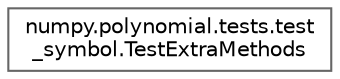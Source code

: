 digraph "Graphical Class Hierarchy"
{
 // LATEX_PDF_SIZE
  bgcolor="transparent";
  edge [fontname=Helvetica,fontsize=10,labelfontname=Helvetica,labelfontsize=10];
  node [fontname=Helvetica,fontsize=10,shape=box,height=0.2,width=0.4];
  rankdir="LR";
  Node0 [id="Node000000",label="numpy.polynomial.tests.test\l_symbol.TestExtraMethods",height=0.2,width=0.4,color="grey40", fillcolor="white", style="filled",URL="$d8/db9/classnumpy_1_1polynomial_1_1tests_1_1test__symbol_1_1TestExtraMethods.html",tooltip=" "];
}

